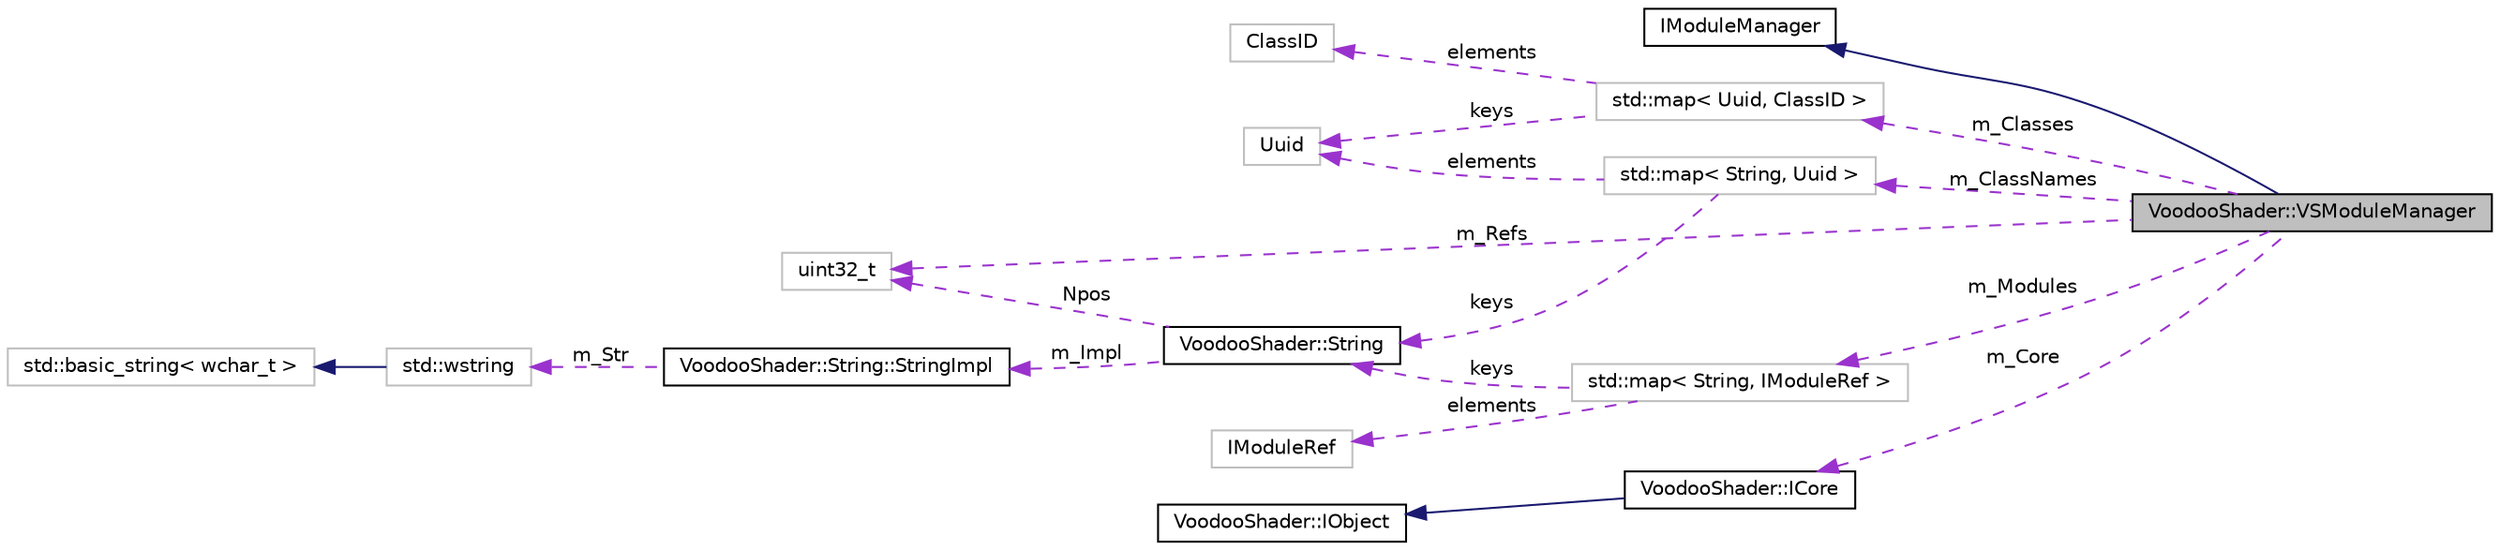 digraph G
{
  edge [fontname="Helvetica",fontsize="10",labelfontname="Helvetica",labelfontsize="10"];
  node [fontname="Helvetica",fontsize="10",shape=record];
  rankdir="LR";
  Node1 [label="VoodooShader::VSModuleManager",height=0.2,width=0.4,color="black", fillcolor="grey75", style="filled" fontcolor="black"];
  Node2 -> Node1 [dir="back",color="midnightblue",fontsize="10",style="solid",fontname="Helvetica"];
  Node2 [label="IModuleManager",height=0.2,width=0.4,color="black", fillcolor="white", style="filled",URL="$class_i_module_manager.html"];
  Node3 -> Node1 [dir="back",color="darkorchid3",fontsize="10",style="dashed",label=" m_Classes" ,fontname="Helvetica"];
  Node3 [label="std::map\< Uuid, ClassID \>",height=0.2,width=0.4,color="grey75", fillcolor="white", style="filled"];
  Node4 -> Node3 [dir="back",color="darkorchid3",fontsize="10",style="dashed",label=" elements" ,fontname="Helvetica"];
  Node4 [label="ClassID",height=0.2,width=0.4,color="grey75", fillcolor="white", style="filled"];
  Node5 -> Node3 [dir="back",color="darkorchid3",fontsize="10",style="dashed",label=" keys" ,fontname="Helvetica"];
  Node5 [label="Uuid",height=0.2,width=0.4,color="grey75", fillcolor="white", style="filled"];
  Node6 -> Node1 [dir="back",color="darkorchid3",fontsize="10",style="dashed",label=" m_Refs" ,fontname="Helvetica"];
  Node6 [label="uint32_t",height=0.2,width=0.4,color="grey75", fillcolor="white", style="filled"];
  Node7 -> Node1 [dir="back",color="darkorchid3",fontsize="10",style="dashed",label=" m_ClassNames" ,fontname="Helvetica"];
  Node7 [label="std::map\< String, Uuid \>",height=0.2,width=0.4,color="grey75", fillcolor="white", style="filled"];
  Node5 -> Node7 [dir="back",color="darkorchid3",fontsize="10",style="dashed",label=" elements" ,fontname="Helvetica"];
  Node8 -> Node7 [dir="back",color="darkorchid3",fontsize="10",style="dashed",label=" keys" ,fontname="Helvetica"];
  Node8 [label="VoodooShader::String",height=0.2,width=0.4,color="black", fillcolor="white", style="filled",URL="$class_voodoo_shader_1_1_string.html"];
  Node9 -> Node8 [dir="back",color="darkorchid3",fontsize="10",style="dashed",label=" m_Impl" ,fontname="Helvetica"];
  Node9 [label="VoodooShader::String::StringImpl",height=0.2,width=0.4,color="black", fillcolor="white", style="filled",URL="$class_voodoo_shader_1_1_string_1_1_string_impl.html"];
  Node10 -> Node9 [dir="back",color="darkorchid3",fontsize="10",style="dashed",label=" m_Str" ,fontname="Helvetica"];
  Node10 [label="std::wstring",height=0.2,width=0.4,color="grey75", fillcolor="white", style="filled",tooltip="STL class."];
  Node11 -> Node10 [dir="back",color="midnightblue",fontsize="10",style="solid",fontname="Helvetica"];
  Node11 [label="std::basic_string\< wchar_t \>",height=0.2,width=0.4,color="grey75", fillcolor="white", style="filled",tooltip="STL class."];
  Node6 -> Node8 [dir="back",color="darkorchid3",fontsize="10",style="dashed",label=" Npos" ,fontname="Helvetica"];
  Node12 -> Node1 [dir="back",color="darkorchid3",fontsize="10",style="dashed",label=" m_Core" ,fontname="Helvetica"];
  Node12 [label="VoodooShader::ICore",height=0.2,width=0.4,color="black", fillcolor="white", style="filled",URL="$class_voodoo_shader_1_1_i_core.html",tooltip="ICore engine class for the Voodoo Shader Framework."];
  Node13 -> Node12 [dir="back",color="midnightblue",fontsize="10",style="solid",fontname="Helvetica"];
  Node13 [label="VoodooShader::IObject",height=0.2,width=0.4,color="black", fillcolor="white", style="filled",URL="$class_voodoo_shader_1_1_i_object.html",tooltip="Defines a simple interface all Voodoo objects from dynamic modules must inherit."];
  Node14 -> Node1 [dir="back",color="darkorchid3",fontsize="10",style="dashed",label=" m_Modules" ,fontname="Helvetica"];
  Node14 [label="std::map\< String, IModuleRef \>",height=0.2,width=0.4,color="grey75", fillcolor="white", style="filled"];
  Node15 -> Node14 [dir="back",color="darkorchid3",fontsize="10",style="dashed",label=" elements" ,fontname="Helvetica"];
  Node15 [label="IModuleRef",height=0.2,width=0.4,color="grey75", fillcolor="white", style="filled"];
  Node8 -> Node14 [dir="back",color="darkorchid3",fontsize="10",style="dashed",label=" keys" ,fontname="Helvetica"];
}

